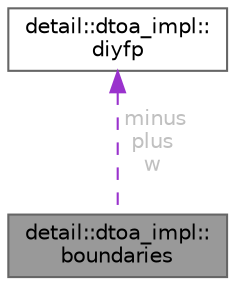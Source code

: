digraph "detail::dtoa_impl::boundaries"
{
 // LATEX_PDF_SIZE
  bgcolor="transparent";
  edge [fontname=Helvetica,fontsize=10,labelfontname=Helvetica,labelfontsize=10];
  node [fontname=Helvetica,fontsize=10,shape=box,height=0.2,width=0.4];
  Node1 [id="Node000001",label="detail::dtoa_impl::\lboundaries",height=0.2,width=0.4,color="gray40", fillcolor="grey60", style="filled", fontcolor="black",tooltip=" "];
  Node2 -> Node1 [id="edge2_Node000001_Node000002",dir="back",color="darkorchid3",style="dashed",tooltip=" ",label=" minus\nplus\nw",fontcolor="grey" ];
  Node2 [id="Node000002",label="detail::dtoa_impl::\ldiyfp",height=0.2,width=0.4,color="gray40", fillcolor="white", style="filled",URL="$structdetail_1_1dtoa__impl_1_1diyfp.html",tooltip=" "];
}
